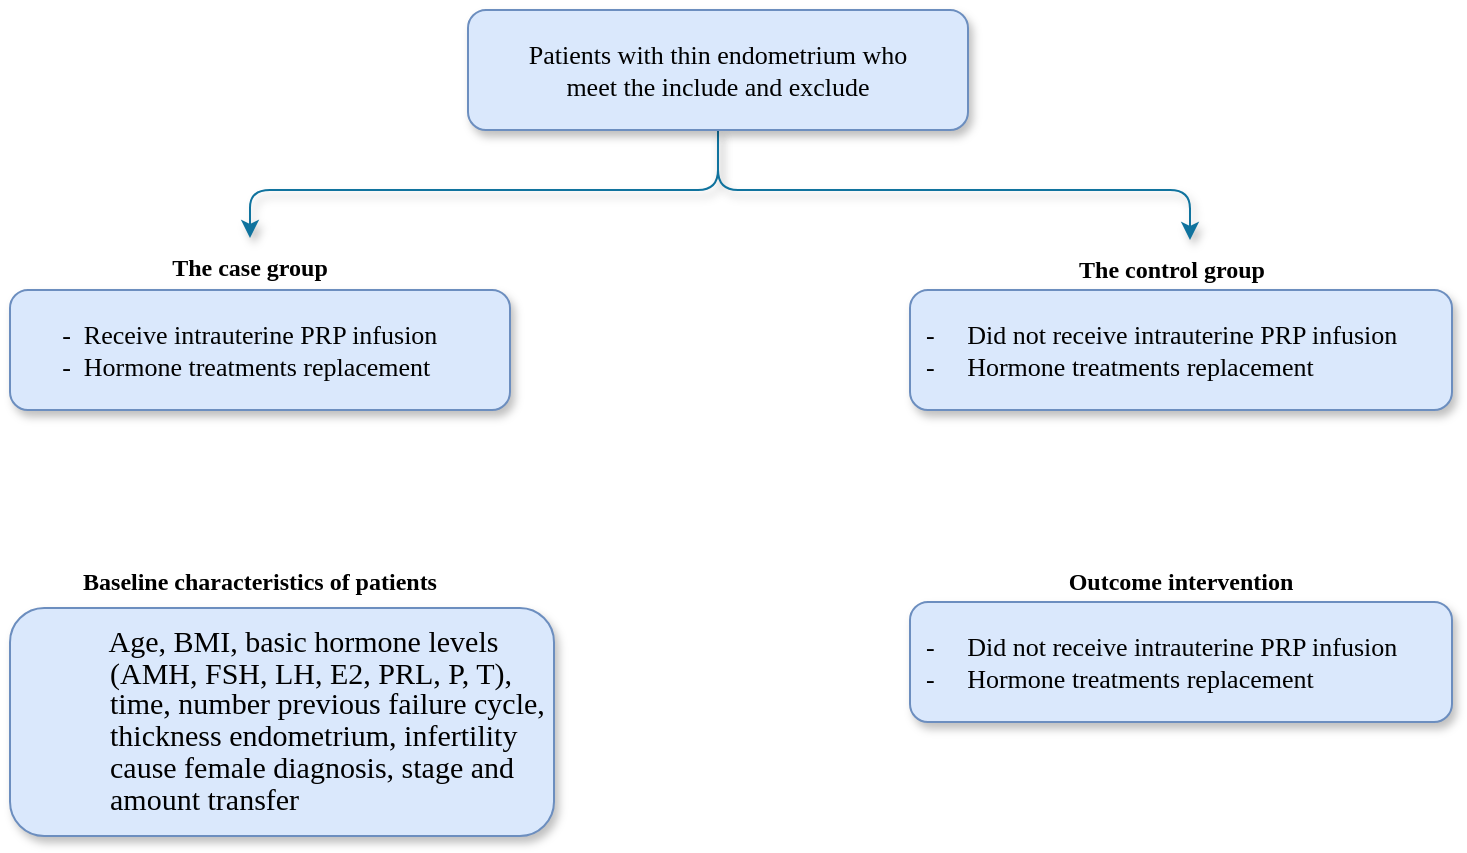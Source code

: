 <mxfile version="26.2.15">
  <diagram name="Page-1" id="xGvi_Xf9ScYj-FBFpZLW">
    <mxGraphModel dx="1546" dy="866" grid="1" gridSize="10" guides="1" tooltips="1" connect="1" arrows="1" fold="1" page="1" pageScale="1" pageWidth="827" pageHeight="1169" math="0" shadow="0">
      <root>
        <mxCell id="0" />
        <mxCell id="1" parent="0" />
        <mxCell id="L96SvbtkJCKNBglRN6S2-3" value="" style="edgeStyle=orthogonalEdgeStyle;rounded=1;hachureGap=4;orthogonalLoop=1;jettySize=auto;html=1;fontFamily=Architects Daughter;fontSource=https%3A%2F%2Ffonts.googleapis.com%2Fcss%3Ffamily%3DArchitects%2BDaughter;curved=0;shadow=1;fillColor=#b1ddf0;strokeColor=#10739e;entryX=0.5;entryY=0;entryDx=0;entryDy=0;" parent="1" source="L96SvbtkJCKNBglRN6S2-1" edge="1" target="L96SvbtkJCKNBglRN6S2-6">
          <mxGeometry relative="1" as="geometry">
            <mxPoint x="180" y="130" as="targetPoint" />
            <Array as="points">
              <mxPoint x="414" y="110" />
              <mxPoint x="180" y="110" />
            </Array>
          </mxGeometry>
        </mxCell>
        <mxCell id="L96SvbtkJCKNBglRN6S2-5" value="" style="edgeStyle=orthogonalEdgeStyle;rounded=1;hachureGap=4;orthogonalLoop=1;jettySize=auto;html=1;fontFamily=Architects Daughter;fontSource=https%3A%2F%2Ffonts.googleapis.com%2Fcss%3Ffamily%3DArchitects%2BDaughter;curved=0;shadow=1;fillColor=#b1ddf0;strokeColor=#10739e;" parent="1" source="L96SvbtkJCKNBglRN6S2-1" target="L96SvbtkJCKNBglRN6S2-11" edge="1">
          <mxGeometry relative="1" as="geometry">
            <Array as="points">
              <mxPoint x="414" y="110" />
              <mxPoint x="650" y="110" />
            </Array>
          </mxGeometry>
        </mxCell>
        <mxCell id="L96SvbtkJCKNBglRN6S2-1" value="&lt;div&gt;Patients with thin endometrium who&lt;/div&gt;&lt;div&gt;meet the include and exclude&lt;/div&gt;" style="rounded=1;whiteSpace=wrap;html=1;hachureGap=4;fontFamily=Times New Roman;fillColor=#dae8fc;strokeColor=#6c8ebf;shadow=1;fontSize=13;" parent="1" vertex="1">
          <mxGeometry x="289" y="20" width="250" height="60" as="geometry" />
        </mxCell>
        <mxCell id="L96SvbtkJCKNBglRN6S2-6" value="The case group" style="text;html=1;align=center;verticalAlign=middle;whiteSpace=wrap;rounded=0;fontFamily=Times New Roman;fontStyle=1" parent="1" vertex="1">
          <mxGeometry x="130" y="134" width="100" height="30" as="geometry" />
        </mxCell>
        <mxCell id="L96SvbtkJCKNBglRN6S2-11" value="&lt;span style=&quot;text-align: start; line-height: 15.693px;&quot; lang=&quot;EN-US&quot;&gt;The control group&lt;/span&gt;&lt;span style=&quot;text-align: start;&quot;&gt;&lt;/span&gt;" style="text;html=1;align=center;verticalAlign=middle;whiteSpace=wrap;rounded=0;fontFamily=Times New Roman;fontStyle=1;fontSize=12;" parent="1" vertex="1">
          <mxGeometry x="591" y="135" width="100" height="30" as="geometry" />
        </mxCell>
        <mxCell id="L96SvbtkJCKNBglRN6S2-12" value="&lt;p style=&quot;margin: 0cm 0cm 0cm 36pt; line-height: 15.693px; text-indent: -31.5pt;&quot; class=&quot;MsoListParagraphCxSpFirst&quot;&gt;&lt;span lang=&quot;EN-US&quot;&gt;-&lt;span style=&quot;font-variant-numeric: normal; font-variant-east-asian: normal; font-variant-alternates: normal; font-size-adjust: none; font-kerning: auto; font-optical-sizing: auto; font-feature-settings: normal; font-variation-settings: normal; font-variant-position: normal; font-variant-emoji: normal; font-stretch: normal; line-height: normal;&quot;&gt;&amp;nbsp;&amp;nbsp;&amp;nbsp;&amp;nbsp; &lt;/span&gt;&lt;/span&gt;&lt;span lang=&quot;EN-US&quot;&gt;Did not receive intrauterine PRP infusion&lt;/span&gt;&lt;/p&gt;&lt;p style=&quot;margin: 0cm 0cm 8pt 18pt; line-height: 15.693px; text-indent: -13.5pt;&quot; class=&quot;MsoListParagraphCxSpLast&quot;&gt;&lt;span lang=&quot;EN-US&quot;&gt;-&lt;span style=&quot;font-variant-numeric: normal; font-variant-east-asian: normal; font-variant-alternates: normal; font-size-adjust: none; font-kerning: auto; font-optical-sizing: auto; font-feature-settings: normal; font-variation-settings: normal; font-variant-position: normal; font-variant-emoji: normal; font-stretch: normal; line-height: normal;&quot;&gt;&amp;nbsp;&amp;nbsp;&amp;nbsp;&amp;nbsp; &lt;/span&gt;&lt;/span&gt;&lt;span lang=&quot;EN-US&quot;&gt;Hormone treatments replacement&lt;/span&gt;&lt;/p&gt;" style="whiteSpace=wrap;html=1;fontSize=13;fontFamily=Times New Roman;fillColor=#dae8fc;strokeColor=#6c8ebf;rounded=1;hachureGap=4;shadow=1;spacing=2;flipH=1;flipV=0;verticalAlign=bottom;align=left;" parent="1" vertex="1">
          <mxGeometry x="510" y="160" width="271" height="60" as="geometry" />
        </mxCell>
        <mxCell id="XbHG4NeTkmK7fEKdPqxn-1" value="&lt;p style=&quot;margin: 0cm 0cm 0cm 36pt; line-height: 15.693px; text-align: start; text-indent: -31.5pt;&quot; class=&quot;MsoListParagraphCxSpFirst&quot;&gt;-&amp;nbsp; Receive intrauterine PRP infusion&amp;nbsp; &amp;nbsp; &amp;nbsp;&lt;/p&gt;&lt;p style=&quot;margin: 0cm 0cm 0cm 36pt; line-height: 15.693px; text-align: start; text-indent: -31.5pt;&quot; class=&quot;MsoListParagraphCxSpFirst&quot;&gt;-&amp;nbsp; Hormone treatments replacement&lt;/p&gt;" style="whiteSpace=wrap;html=1;fontSize=13;fontFamily=Times New Roman;fillColor=#dae8fc;strokeColor=#6c8ebf;rounded=1;hachureGap=4;shadow=1;spacing=2;flipH=1;flipV=0;verticalAlign=middle;" vertex="1" parent="1">
          <mxGeometry x="60" y="160" width="250" height="60" as="geometry" />
        </mxCell>
        <mxCell id="XbHG4NeTkmK7fEKdPqxn-2" value="Baseline characteristics of patients" style="text;html=1;align=center;verticalAlign=middle;whiteSpace=wrap;rounded=0;fontFamily=Times New Roman;fontStyle=1" vertex="1" parent="1">
          <mxGeometry x="90" y="291" width="190" height="30" as="geometry" />
        </mxCell>
        <mxCell id="XbHG4NeTkmK7fEKdPqxn-3" value="&lt;span style=&quot;text-align: start; line-height: 15.693px;&quot; lang=&quot;EN-US&quot;&gt;Outcome intervention&lt;/span&gt;&lt;span style=&quot;text-align: start;&quot;&gt;&lt;/span&gt;" style="text;html=1;align=center;verticalAlign=middle;whiteSpace=wrap;rounded=0;fontFamily=Times New Roman;fontStyle=1;fontSize=12;" vertex="1" parent="1">
          <mxGeometry x="580" y="291" width="131" height="30" as="geometry" />
        </mxCell>
        <mxCell id="XbHG4NeTkmK7fEKdPqxn-4" value="&lt;p style=&quot;margin: 0cm 0cm 0cm 36pt; line-height: 15.693px; text-indent: -31.5pt;&quot; class=&quot;MsoListParagraphCxSpFirst&quot;&gt;&lt;span lang=&quot;EN-US&quot;&gt;-&lt;span style=&quot;font-variant-numeric: normal; font-variant-east-asian: normal; font-variant-alternates: normal; font-size-adjust: none; font-kerning: auto; font-optical-sizing: auto; font-feature-settings: normal; font-variation-settings: normal; font-variant-position: normal; font-variant-emoji: normal; font-stretch: normal; line-height: normal;&quot;&gt;&amp;nbsp;&amp;nbsp;&amp;nbsp;&amp;nbsp; &lt;/span&gt;&lt;/span&gt;&lt;span lang=&quot;EN-US&quot;&gt;Did not receive intrauterine PRP infusion&lt;/span&gt;&lt;/p&gt;&lt;p style=&quot;margin: 0cm 0cm 8pt 18pt; line-height: 15.693px; text-indent: -13.5pt;&quot; class=&quot;MsoListParagraphCxSpLast&quot;&gt;&lt;span lang=&quot;EN-US&quot;&gt;-&lt;span style=&quot;font-variant-numeric: normal; font-variant-east-asian: normal; font-variant-alternates: normal; font-size-adjust: none; font-kerning: auto; font-optical-sizing: auto; font-feature-settings: normal; font-variation-settings: normal; font-variant-position: normal; font-variant-emoji: normal; font-stretch: normal; line-height: normal;&quot;&gt;&amp;nbsp;&amp;nbsp;&amp;nbsp;&amp;nbsp; &lt;/span&gt;&lt;/span&gt;&lt;span lang=&quot;EN-US&quot;&gt;Hormone treatments replacement&lt;/span&gt;&lt;/p&gt;" style="whiteSpace=wrap;html=1;fontSize=13;fontFamily=Times New Roman;fillColor=#dae8fc;strokeColor=#6c8ebf;rounded=1;hachureGap=4;shadow=1;spacing=2;flipH=1;flipV=0;verticalAlign=bottom;align=left;" vertex="1" parent="1">
          <mxGeometry x="510" y="316" width="271" height="60" as="geometry" />
        </mxCell>
        <mxCell id="XbHG4NeTkmK7fEKdPqxn-7" value="&lt;p class=&quot;MsoListParagraphCxSpFirst&quot; style=&quot;margin: 0cm 0cm 0cm 36pt; line-height: 15.693px; text-indent: -31.5pt;&quot;&gt;&lt;span lang=&quot;EN-US&quot; style=&quot;line-height: 15.693px; font-family: &amp;quot;Times New Roman&amp;quot;, serif;&quot;&gt;&lt;font style=&quot;font-size: 15px;&quot;&gt;&amp;nbsp; &amp;nbsp; &amp;nbsp; &amp;nbsp; &amp;nbsp; &amp;nbsp;Age, BMI, basic hormone levels (AMH, FSH, LH, E2, PRL, P, T), time, number previous failure cycle, thickness endometrium, infertility cause female diagnosis, stage and amount transfer&lt;/font&gt;&lt;/span&gt;&lt;span style=&quot;font-size: medium; text-indent: 0px;&quot;&gt;&lt;/span&gt;&lt;/p&gt;" style="whiteSpace=wrap;html=1;fontSize=13;fontFamily=Times New Roman;fillColor=#dae8fc;strokeColor=#6c8ebf;rounded=1;hachureGap=4;shadow=1;spacing=2;flipH=1;flipV=0;verticalAlign=middle;align=left;" vertex="1" parent="1">
          <mxGeometry x="60" y="319" width="272" height="114" as="geometry" />
        </mxCell>
      </root>
    </mxGraphModel>
  </diagram>
</mxfile>
